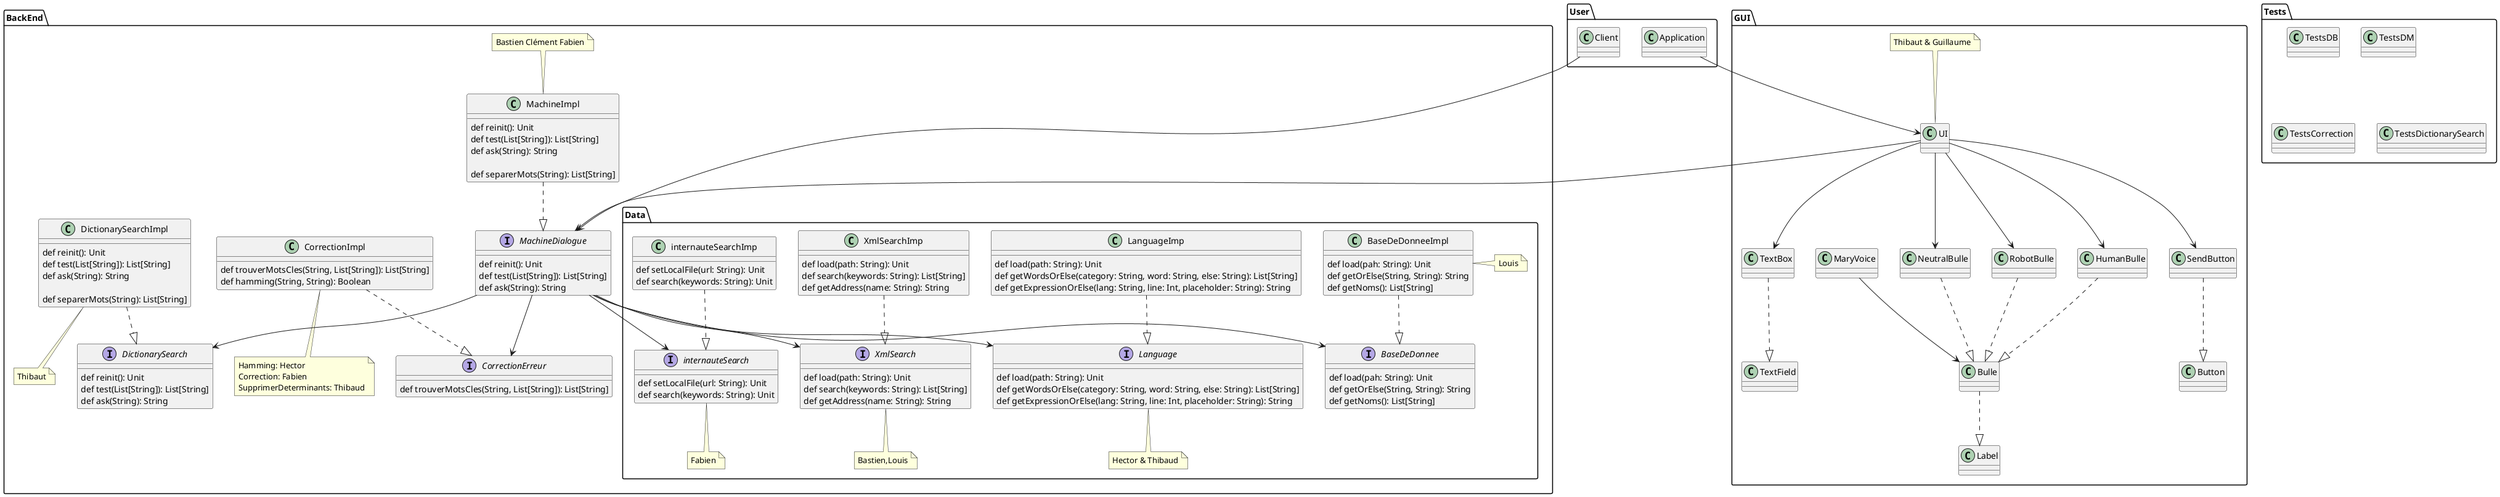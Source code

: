 @startuml
package Tests{
    class TestsDB
    class TestsDM
    class TestsCorrection
    class TestsDictionarySearch
}
package BackEnd{
    interface MachineDialogue{
        def reinit(): Unit
        def test(List[String]): List[String]
        def ask(String): String
    }
    class MachineImpl{
        def reinit(): Unit
        def test(List[String]): List[String]
        def ask(String): String

        def separerMots(String): List[String]
    }
    MachineImpl ..|> MachineDialogue

    note top: Bastien Clément Fabien

    interface CorrectionErreur{
        def trouverMotsCles(String, List[String]): List[String]
    }
    class CorrectionImpl {
        def trouverMotsCles(String, List[String]): List[String]
        def hamming(String, String): Boolean
    }
    CorrectionImpl ..|> CorrectionErreur
    note bottom
     Hamming: Hector
     Correction: Fabien
     SupprimerDeterminants: Thibaud
    end note
    
    interface DictionarySearch{
        def reinit(): Unit
        def test(List[String]): List[String]
        def ask(String): String
    }
    class DictionarySearchImpl{
        def reinit(): Unit
        def test(List[String]): List[String]
        def ask(String): String

        def separerMots(String): List[String]
    }
    DictionarySearchImpl ..|> DictionarySearch
    MachineDialogue --> DictionarySearch
    note bottom: Thibaut


    package Data{
        interface BaseDeDonnee{
            def load(pah: String): Unit
            def getOrElse(String, String): String
            def getNoms(): List[String]
        }
        class BaseDeDonneeImpl{
            def load(pah: String): Unit
            def getOrElse(String, String): String
            def getNoms(): List[String]
        }
        BaseDeDonneeImpl ..|> BaseDeDonnee
        note right: Louis

		
        interface Language{
            def load(path: String): Unit
            def getWordsOrElse(category: String, word: String, else: String): List[String]
            def getExpressionOrElse(lang: String, line: Int, placeholder: String): String
        }
        note bottom: Hector & Thibaud
        class LanguageImp{
            def load(path: String): Unit
            def getWordsOrElse(category: String, word: String, else: String): List[String]
            def getExpressionOrElse(lang: String, line: Int, placeholder: String): String
        }
        LanguageImp ..|> Language
        MachineDialogue --> Language

        interface XmlSearch{
            def load(path: String): Unit
            def search(keywords: String): List[String]
            def getAddress(name: String): String
        }
        note bottom: Bastien,Louis
        class XmlSearchImp{
            def load(path: String): Unit
            def search(keywords: String): List[String]
            def getAddress(name: String): String
        }
        XmlSearchImp ..|> XmlSearch

		
        interface internauteSearch{
            def setLocalFile(url: String): Unit
            def search(keywords: String): Unit
        }
        note bottom: Fabien
        class internauteSearchImp{
            def setLocalFile(url: String): Unit
            def search(keywords: String): Unit
        }
        
        internauteSearchImp ..|> internauteSearch
        MachineDialogue --> internauteSearch
    }
}

package GUI{
    class UI{
    }
    note top: Thibaut & Guillaume

    Bulle ..|> Label
    TextBox ..|> TextField
    HumanBulle ..|> Bulle
    RobotBulle ..|> Bulle
    NeutralBulle ..|> Bulle
	SendButton ..|> Button
	MaryVoice --> Bulle
}
package User{
    class Client
    class Application
}







UI --> MachineDialogue
Client --> MachineDialogue
MachineDialogue --> CorrectionErreur
MachineDialogue --> BaseDeDonnee
MachineDialogue --> XmlSearch
Application --> UI

UI --> TextBox
UI --> HumanBulle
UI --> RobotBulle
UI --> NeutralBulle
UI --> SendButton
@enduml
